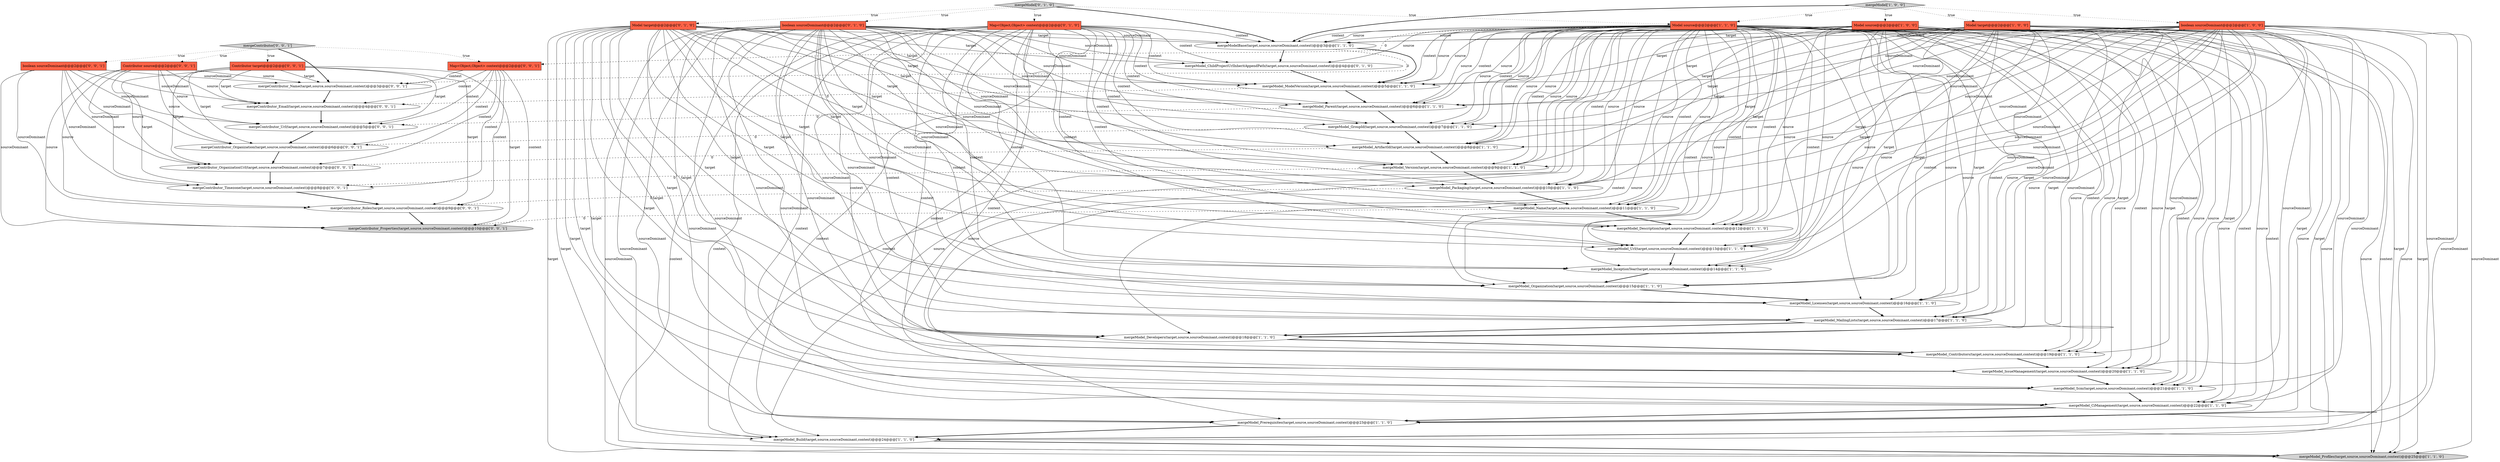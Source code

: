 digraph {
39 [style = filled, label = "mergeContributor['0', '0', '1']", fillcolor = lightgray, shape = diamond image = "AAA0AAABBB3BBB"];
1 [style = filled, label = "mergeModel['1', '0', '0']", fillcolor = lightgray, shape = diamond image = "AAA0AAABBB1BBB"];
31 [style = filled, label = "mergeModel['0', '1', '0']", fillcolor = lightgray, shape = diamond image = "AAA0AAABBB2BBB"];
2 [style = filled, label = "mergeModel_ModelVersion(target,source,sourceDominant,context)@@@5@@@['1', '1', '0']", fillcolor = white, shape = ellipse image = "AAA0AAABBB1BBB"];
8 [style = filled, label = "mergeModel_Licenses(target,source,sourceDominant,context)@@@16@@@['1', '1', '0']", fillcolor = white, shape = ellipse image = "AAA0AAABBB1BBB"];
33 [style = filled, label = "Contributor target@@@2@@@['0', '0', '1']", fillcolor = tomato, shape = box image = "AAA0AAABBB3BBB"];
20 [style = filled, label = "mergeModel_Url(target,source,sourceDominant,context)@@@13@@@['1', '1', '0']", fillcolor = white, shape = ellipse image = "AAA0AAABBB1BBB"];
10 [style = filled, label = "mergeModel_Prerequisites(target,source,sourceDominant,context)@@@23@@@['1', '1', '0']", fillcolor = white, shape = ellipse image = "AAA0AAABBB1BBB"];
11 [style = filled, label = "mergeModel_Contributors(target,source,sourceDominant,context)@@@19@@@['1', '1', '0']", fillcolor = white, shape = ellipse image = "AAA0AAABBB1BBB"];
42 [style = filled, label = "mergeContributor_Name(target,source,sourceDominant,context)@@@3@@@['0', '0', '1']", fillcolor = white, shape = ellipse image = "AAA0AAABBB3BBB"];
9 [style = filled, label = "mergeModel_Description(target,source,sourceDominant,context)@@@12@@@['1', '1', '0']", fillcolor = white, shape = ellipse image = "AAA0AAABBB1BBB"];
5 [style = filled, label = "mergeModel_MailingLists(target,source,sourceDominant,context)@@@17@@@['1', '1', '0']", fillcolor = white, shape = ellipse image = "AAA0AAABBB1BBB"];
37 [style = filled, label = "boolean sourceDominant@@@2@@@['0', '0', '1']", fillcolor = tomato, shape = box image = "AAA0AAABBB3BBB"];
6 [style = filled, label = "Model source@@@2@@@['1', '0', '0']", fillcolor = tomato, shape = box image = "AAA0AAABBB1BBB"];
28 [style = filled, label = "boolean sourceDominant@@@2@@@['0', '1', '0']", fillcolor = tomato, shape = box image = "AAA0AAABBB2BBB"];
30 [style = filled, label = "mergeModel_ChildProjectUrlInheritAppendPath(target,source,sourceDominant,context)@@@4@@@['0', '1', '0']", fillcolor = white, shape = ellipse image = "AAA1AAABBB2BBB"];
14 [style = filled, label = "mergeModel_Parent(target,source,sourceDominant,context)@@@6@@@['1', '1', '0']", fillcolor = white, shape = ellipse image = "AAA0AAABBB1BBB"];
43 [style = filled, label = "mergeContributor_Properties(target,source,sourceDominant,context)@@@10@@@['0', '0', '1']", fillcolor = lightgray, shape = ellipse image = "AAA0AAABBB3BBB"];
38 [style = filled, label = "Map<Object,Object> context@@@2@@@['0', '0', '1']", fillcolor = tomato, shape = box image = "AAA0AAABBB3BBB"];
16 [style = filled, label = "mergeModel_Organization(target,source,sourceDominant,context)@@@15@@@['1', '1', '0']", fillcolor = white, shape = ellipse image = "AAA0AAABBB1BBB"];
29 [style = filled, label = "Map<Object,Object> context@@@2@@@['0', '1', '0']", fillcolor = tomato, shape = box image = "AAA0AAABBB2BBB"];
35 [style = filled, label = "mergeContributor_OrganizationUrl(target,source,sourceDominant,context)@@@7@@@['0', '0', '1']", fillcolor = white, shape = ellipse image = "AAA0AAABBB3BBB"];
27 [style = filled, label = "Model target@@@2@@@['0', '1', '0']", fillcolor = tomato, shape = box image = "AAA0AAABBB2BBB"];
12 [style = filled, label = "mergeModel_Developers(target,source,sourceDominant,context)@@@18@@@['1', '1', '0']", fillcolor = white, shape = ellipse image = "AAA0AAABBB1BBB"];
19 [style = filled, label = "mergeModel_Profiles(target,source,sourceDominant,context)@@@25@@@['1', '1', '0']", fillcolor = lightgray, shape = ellipse image = "AAA0AAABBB1BBB"];
32 [style = filled, label = "mergeContributor_Url(target,source,sourceDominant,context)@@@5@@@['0', '0', '1']", fillcolor = white, shape = ellipse image = "AAA0AAABBB3BBB"];
13 [style = filled, label = "boolean sourceDominant@@@2@@@['1', '0', '0']", fillcolor = tomato, shape = box image = "AAA0AAABBB1BBB"];
0 [style = filled, label = "Model target@@@2@@@['1', '0', '0']", fillcolor = tomato, shape = box image = "AAA0AAABBB1BBB"];
18 [style = filled, label = "mergeModel_Packaging(target,source,sourceDominant,context)@@@10@@@['1', '1', '0']", fillcolor = white, shape = ellipse image = "AAA0AAABBB1BBB"];
26 [style = filled, label = "mergeModel_Scm(target,source,sourceDominant,context)@@@21@@@['1', '1', '0']", fillcolor = white, shape = ellipse image = "AAA0AAABBB1BBB"];
36 [style = filled, label = "Contributor source@@@2@@@['0', '0', '1']", fillcolor = tomato, shape = box image = "AAA0AAABBB3BBB"];
40 [style = filled, label = "mergeContributor_Roles(target,source,sourceDominant,context)@@@9@@@['0', '0', '1']", fillcolor = white, shape = ellipse image = "AAA0AAABBB3BBB"];
41 [style = filled, label = "mergeContributor_Organization(target,source,sourceDominant,context)@@@6@@@['0', '0', '1']", fillcolor = white, shape = ellipse image = "AAA0AAABBB3BBB"];
15 [style = filled, label = "mergeModel_Name(target,source,sourceDominant,context)@@@11@@@['1', '1', '0']", fillcolor = white, shape = ellipse image = "AAA0AAABBB1BBB"];
21 [style = filled, label = "Model source@@@2@@@['1', '1', '0']", fillcolor = tomato, shape = box image = "AAA0AAABBB1BBB"];
24 [style = filled, label = "mergeModel_Build(target,source,sourceDominant,context)@@@24@@@['1', '1', '0']", fillcolor = white, shape = ellipse image = "AAA0AAABBB1BBB"];
7 [style = filled, label = "mergeModel_ArtifactId(target,source,sourceDominant,context)@@@8@@@['1', '1', '0']", fillcolor = white, shape = ellipse image = "AAA0AAABBB1BBB"];
23 [style = filled, label = "mergeModel_Version(target,source,sourceDominant,context)@@@9@@@['1', '1', '0']", fillcolor = white, shape = ellipse image = "AAA0AAABBB1BBB"];
4 [style = filled, label = "mergeModel_CiManagement(target,source,sourceDominant,context)@@@22@@@['1', '1', '0']", fillcolor = white, shape = ellipse image = "AAA0AAABBB1BBB"];
17 [style = filled, label = "mergeModelBase(target,source,sourceDominant,context)@@@3@@@['1', '1', '0']", fillcolor = white, shape = ellipse image = "AAA0AAABBB1BBB"];
44 [style = filled, label = "mergeContributor_Timezone(target,source,sourceDominant,context)@@@8@@@['0', '0', '1']", fillcolor = white, shape = ellipse image = "AAA0AAABBB3BBB"];
34 [style = filled, label = "mergeContributor_Email(target,source,sourceDominant,context)@@@4@@@['0', '0', '1']", fillcolor = white, shape = ellipse image = "AAA0AAABBB3BBB"];
25 [style = filled, label = "mergeModel_IssueManagement(target,source,sourceDominant,context)@@@20@@@['1', '1', '0']", fillcolor = white, shape = ellipse image = "AAA0AAABBB1BBB"];
22 [style = filled, label = "mergeModel_GroupId(target,source,sourceDominant,context)@@@7@@@['1', '1', '0']", fillcolor = white, shape = ellipse image = "AAA0AAABBB1BBB"];
3 [style = filled, label = "mergeModel_InceptionYear(target,source,sourceDominant,context)@@@14@@@['1', '1', '0']", fillcolor = white, shape = ellipse image = "AAA0AAABBB1BBB"];
27->10 [style = solid, label="target"];
28->4 [style = solid, label="sourceDominant"];
29->11 [style = solid, label="context"];
28->19 [style = solid, label="sourceDominant"];
37->43 [style = solid, label="sourceDominant"];
7->23 [style = bold, label=""];
6->5 [style = solid, label="source"];
28->22 [style = solid, label="sourceDominant"];
13->19 [style = solid, label="sourceDominant"];
21->12 [style = solid, label="context"];
29->9 [style = solid, label="context"];
10->24 [style = bold, label=""];
38->41 [style = solid, label="context"];
0->22 [style = solid, label="target"];
38->40 [style = solid, label="context"];
29->23 [style = solid, label="context"];
1->0 [style = dotted, label="true"];
39->38 [style = dotted, label="true"];
28->25 [style = solid, label="sourceDominant"];
36->34 [style = solid, label="source"];
38->44 [style = solid, label="context"];
31->28 [style = dotted, label="true"];
25->26 [style = bold, label=""];
13->18 [style = solid, label="sourceDominant"];
0->9 [style = solid, label="target"];
27->15 [style = solid, label="target"];
21->5 [style = solid, label="source"];
13->26 [style = solid, label="sourceDominant"];
39->42 [style = bold, label=""];
33->34 [style = solid, label="target"];
41->35 [style = bold, label=""];
7->35 [style = dashed, label="0"];
6->4 [style = solid, label="source"];
27->12 [style = solid, label="target"];
29->24 [style = solid, label="context"];
29->25 [style = solid, label="context"];
23->44 [style = dashed, label="0"];
28->16 [style = solid, label="sourceDominant"];
27->20 [style = solid, label="target"];
27->30 [style = solid, label="target"];
21->8 [style = solid, label="source"];
39->36 [style = dotted, label="true"];
1->21 [style = dotted, label="true"];
21->19 [style = solid, label="source"];
0->7 [style = solid, label="target"];
6->18 [style = solid, label="source"];
17->42 [style = dashed, label="0"];
28->2 [style = solid, label="sourceDominant"];
0->15 [style = solid, label="target"];
1->17 [style = bold, label=""];
38->32 [style = solid, label="context"];
21->2 [style = solid, label="source"];
6->16 [style = solid, label="source"];
36->40 [style = solid, label="source"];
37->35 [style = solid, label="sourceDominant"];
5->12 [style = bold, label=""];
6->23 [style = solid, label="source"];
6->3 [style = solid, label="source"];
13->17 [style = solid, label="sourceDominant"];
29->8 [style = solid, label="context"];
0->18 [style = solid, label="target"];
21->11 [style = solid, label="source"];
17->2 [style = bold, label=""];
28->20 [style = solid, label="sourceDominant"];
29->19 [style = solid, label="context"];
6->15 [style = solid, label="source"];
6->11 [style = solid, label="source"];
28->30 [style = solid, label="sourceDominant"];
29->17 [style = solid, label="context"];
33->40 [style = solid, label="target"];
15->9 [style = bold, label=""];
8->5 [style = bold, label=""];
27->8 [style = solid, label="target"];
6->12 [style = solid, label="source"];
21->9 [style = solid, label="source"];
36->41 [style = solid, label="source"];
37->32 [style = solid, label="sourceDominant"];
13->12 [style = solid, label="sourceDominant"];
0->23 [style = solid, label="target"];
9->20 [style = bold, label=""];
29->26 [style = solid, label="context"];
13->5 [style = solid, label="sourceDominant"];
29->4 [style = solid, label="context"];
0->11 [style = solid, label="target"];
16->8 [style = bold, label=""];
36->35 [style = solid, label="source"];
0->2 [style = solid, label="target"];
33->43 [style = solid, label="target"];
31->27 [style = dotted, label="true"];
6->24 [style = solid, label="source"];
6->10 [style = solid, label="source"];
6->25 [style = solid, label="source"];
29->16 [style = solid, label="context"];
33->42 [style = solid, label="target"];
36->43 [style = solid, label="source"];
26->4 [style = bold, label=""];
21->7 [style = solid, label="context"];
21->18 [style = solid, label="source"];
42->34 [style = bold, label=""];
21->25 [style = solid, label="source"];
21->15 [style = solid, label="source"];
21->16 [style = solid, label="context"];
28->26 [style = solid, label="sourceDominant"];
29->30 [style = solid, label="context"];
13->11 [style = solid, label="sourceDominant"];
33->44 [style = solid, label="target"];
29->2 [style = solid, label="context"];
13->3 [style = solid, label="sourceDominant"];
29->20 [style = solid, label="context"];
6->2 [style = solid, label="source"];
31->17 [style = bold, label=""];
21->22 [style = solid, label="context"];
1->13 [style = dotted, label="true"];
0->26 [style = solid, label="target"];
27->17 [style = solid, label="target"];
33->35 [style = solid, label="target"];
27->2 [style = solid, label="target"];
27->16 [style = solid, label="target"];
21->20 [style = solid, label="source"];
0->3 [style = solid, label="target"];
6->26 [style = solid, label="source"];
21->14 [style = solid, label="source"];
23->18 [style = bold, label=""];
0->12 [style = solid, label="target"];
13->20 [style = solid, label="sourceDominant"];
21->12 [style = solid, label="source"];
38->42 [style = solid, label="context"];
27->25 [style = solid, label="target"];
28->18 [style = solid, label="sourceDominant"];
13->25 [style = solid, label="sourceDominant"];
28->5 [style = solid, label="sourceDominant"];
21->17 [style = solid, label="source"];
28->24 [style = solid, label="sourceDominant"];
21->8 [style = solid, label="context"];
28->12 [style = solid, label="sourceDominant"];
21->20 [style = solid, label="context"];
13->10 [style = solid, label="sourceDominant"];
27->3 [style = solid, label="target"];
37->34 [style = solid, label="sourceDominant"];
37->41 [style = solid, label="sourceDominant"];
27->24 [style = solid, label="target"];
14->22 [style = bold, label=""];
29->10 [style = solid, label="context"];
28->11 [style = solid, label="sourceDominant"];
21->26 [style = solid, label="context"];
0->4 [style = solid, label="target"];
18->15 [style = bold, label=""];
0->20 [style = solid, label="target"];
27->7 [style = solid, label="target"];
21->4 [style = solid, label="source"];
11->25 [style = bold, label=""];
20->3 [style = bold, label=""];
44->40 [style = bold, label=""];
27->22 [style = solid, label="target"];
13->24 [style = solid, label="sourceDominant"];
40->43 [style = bold, label=""];
0->19 [style = solid, label="target"];
38->35 [style = solid, label="context"];
6->22 [style = solid, label="source"];
31->21 [style = dotted, label="true"];
13->7 [style = solid, label="sourceDominant"];
21->10 [style = solid, label="context"];
6->7 [style = solid, label="source"];
6->19 [style = solid, label="source"];
36->42 [style = solid, label="source"];
13->15 [style = solid, label="sourceDominant"];
13->14 [style = solid, label="sourceDominant"];
6->8 [style = solid, label="source"];
21->23 [style = solid, label="source"];
28->14 [style = solid, label="sourceDominant"];
38->43 [style = solid, label="context"];
13->8 [style = solid, label="sourceDominant"];
21->30 [style = solid, label="source"];
27->14 [style = solid, label="target"];
0->14 [style = solid, label="target"];
35->44 [style = bold, label=""];
21->38 [style = dashed, label="0"];
14->32 [style = dashed, label="0"];
21->17 [style = solid, label="context"];
39->33 [style = dotted, label="true"];
28->8 [style = solid, label="sourceDominant"];
0->25 [style = solid, label="target"];
27->11 [style = solid, label="target"];
28->10 [style = solid, label="sourceDominant"];
38->34 [style = solid, label="context"];
13->22 [style = solid, label="sourceDominant"];
4->10 [style = bold, label=""];
28->7 [style = solid, label="sourceDominant"];
24->19 [style = bold, label=""];
3->16 [style = bold, label=""];
27->9 [style = solid, label="target"];
21->7 [style = solid, label="source"];
6->17 [style = solid, label="source"];
17->30 [style = bold, label=""];
27->18 [style = solid, label="target"];
27->26 [style = solid, label="target"];
28->17 [style = solid, label="sourceDominant"];
13->4 [style = solid, label="sourceDominant"];
29->5 [style = solid, label="context"];
22->41 [style = dashed, label="0"];
21->5 [style = solid, label="context"];
21->10 [style = solid, label="source"];
0->10 [style = solid, label="target"];
6->14 [style = solid, label="source"];
29->7 [style = solid, label="context"];
33->32 [style = solid, label="target"];
28->3 [style = solid, label="sourceDominant"];
37->44 [style = solid, label="sourceDominant"];
21->3 [style = solid, label="context"];
21->3 [style = solid, label="source"];
29->15 [style = solid, label="context"];
21->2 [style = solid, label="context"];
0->8 [style = solid, label="target"];
21->9 [style = solid, label="context"];
21->26 [style = solid, label="source"];
18->40 [style = dashed, label="0"];
21->25 [style = solid, label="context"];
6->9 [style = solid, label="source"];
13->23 [style = solid, label="sourceDominant"];
13->16 [style = solid, label="sourceDominant"];
21->4 [style = solid, label="context"];
29->22 [style = solid, label="context"];
33->41 [style = solid, label="target"];
30->2 [style = bold, label=""];
21->24 [style = solid, label="context"];
34->32 [style = bold, label=""];
21->11 [style = solid, label="context"];
21->22 [style = solid, label="source"];
1->6 [style = dotted, label="true"];
6->20 [style = solid, label="source"];
29->18 [style = solid, label="context"];
21->16 [style = solid, label="source"];
27->19 [style = solid, label="target"];
28->15 [style = solid, label="sourceDominant"];
2->34 [style = dashed, label="0"];
21->15 [style = solid, label="context"];
27->23 [style = solid, label="target"];
37->42 [style = solid, label="sourceDominant"];
36->44 [style = solid, label="source"];
22->7 [style = bold, label=""];
21->14 [style = solid, label="context"];
21->23 [style = solid, label="context"];
27->4 [style = solid, label="target"];
31->29 [style = dotted, label="true"];
39->37 [style = dotted, label="true"];
28->9 [style = solid, label="sourceDominant"];
29->3 [style = solid, label="context"];
0->24 [style = solid, label="target"];
15->43 [style = dashed, label="0"];
13->9 [style = solid, label="sourceDominant"];
2->14 [style = bold, label=""];
27->5 [style = solid, label="target"];
29->12 [style = solid, label="context"];
36->32 [style = solid, label="source"];
37->40 [style = solid, label="sourceDominant"];
12->11 [style = bold, label=""];
13->2 [style = solid, label="sourceDominant"];
21->19 [style = solid, label="context"];
29->14 [style = solid, label="context"];
0->17 [style = solid, label="target"];
21->24 [style = solid, label="source"];
32->41 [style = bold, label=""];
0->16 [style = solid, label="target"];
0->5 [style = solid, label="target"];
21->18 [style = solid, label="context"];
28->23 [style = solid, label="sourceDominant"];
}
